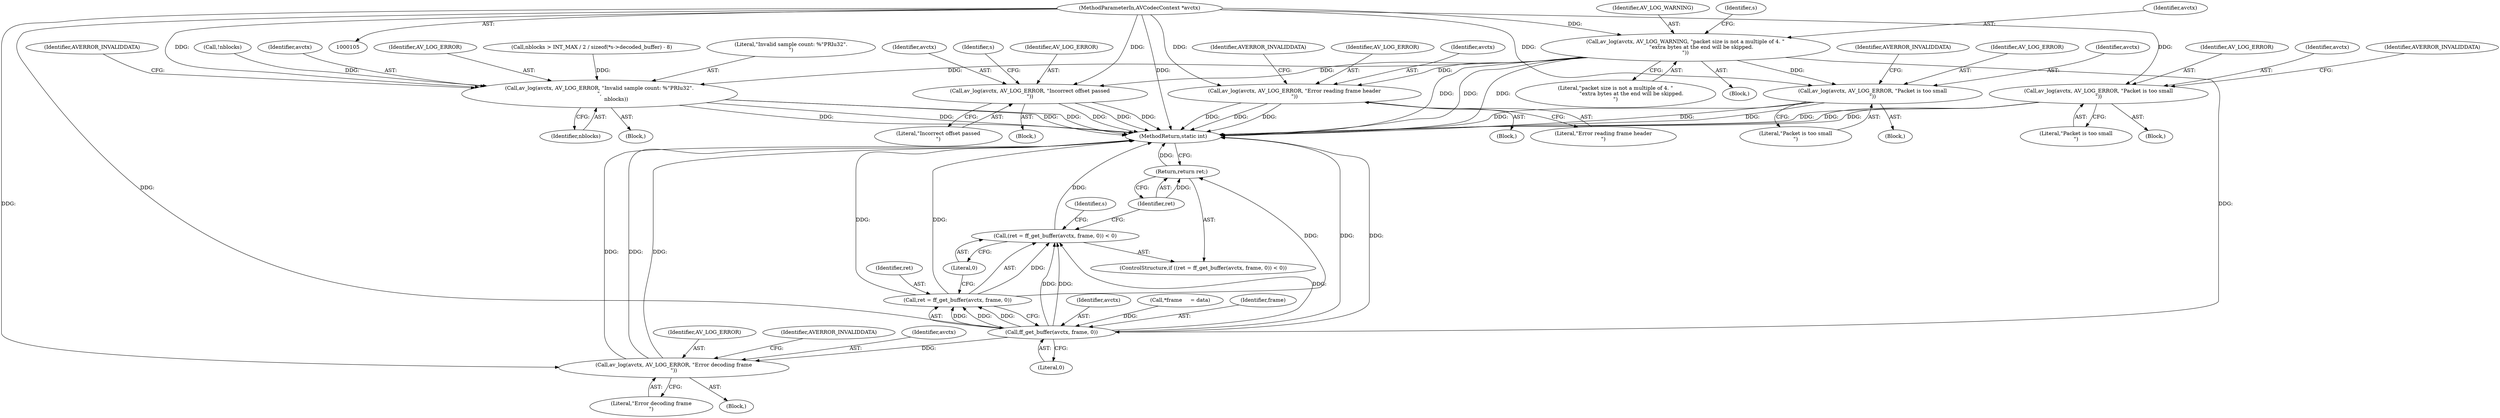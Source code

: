 digraph "0_FFmpeg_ba4beaf6149f7241c8bd85fe853318c2f6837ad0@pointer" {
"1000106" [label="(MethodParameterIn,AVCodecContext *avctx)"];
"1000169" [label="(Call,av_log(avctx, AV_LOG_ERROR, \"Packet is too small\n\"))"];
"1000189" [label="(Call,av_log(avctx, AV_LOG_WARNING, \"packet size is not a multiple of 4. \"\n                   \"extra bytes at the end will be skipped.\n\"))"];
"1000286" [label="(Call,av_log(avctx, AV_LOG_ERROR, \"Incorrect offset passed\n\"))"];
"1000308" [label="(Call,av_log(avctx, AV_LOG_ERROR, \"Packet is too small\n\"))"];
"1000382" [label="(Call,av_log(avctx, AV_LOG_ERROR, \"Invalid sample count: %\"PRIu32\".\n\",\n                    nblocks))"];
"1000395" [label="(Call,av_log(avctx, AV_LOG_ERROR, \"Error reading frame header\n\"))"];
"1000512" [label="(Call,ff_get_buffer(avctx, frame, 0))"];
"1000509" [label="(Call,(ret = ff_get_buffer(avctx, frame, 0)) < 0)"];
"1000510" [label="(Call,ret = ff_get_buffer(avctx, frame, 0))"];
"1000517" [label="(Return,return ret;)"];
"1000554" [label="(Call,av_log(avctx, AV_LOG_ERROR, \"Error decoding frame\n\"))"];
"1000557" [label="(Literal,\"Error decoding frame\n\")"];
"1000189" [label="(Call,av_log(avctx, AV_LOG_WARNING, \"packet size is not a multiple of 4. \"\n                   \"extra bytes at the end will be skipped.\n\"))"];
"1000307" [label="(Block,)"];
"1000513" [label="(Identifier,avctx)"];
"1000112" [label="(Call,*frame     = data)"];
"1000366" [label="(Call,!nblocks)"];
"1000400" [label="(Identifier,AVERROR_INVALIDDATA)"];
"1000556" [label="(Identifier,AV_LOG_ERROR)"];
"1000719" [label="(MethodReturn,static int)"];
"1000171" [label="(Identifier,AV_LOG_ERROR)"];
"1000518" [label="(Identifier,ret)"];
"1000511" [label="(Identifier,ret)"];
"1000191" [label="(Identifier,AV_LOG_WARNING)"];
"1000169" [label="(Call,av_log(avctx, AV_LOG_ERROR, \"Packet is too small\n\"))"];
"1000394" [label="(Block,)"];
"1000383" [label="(Identifier,avctx)"];
"1000397" [label="(Identifier,AV_LOG_ERROR)"];
"1000313" [label="(Identifier,AVERROR_INVALIDDATA)"];
"1000170" [label="(Identifier,avctx)"];
"1000384" [label="(Identifier,AV_LOG_ERROR)"];
"1000196" [label="(Identifier,s)"];
"1000368" [label="(Call,nblocks > INT_MAX / 2 / sizeof(*s->decoded_buffer) - 8)"];
"1000382" [label="(Call,av_log(avctx, AV_LOG_ERROR, \"Invalid sample count: %\"PRIu32\".\n\",\n                    nblocks))"];
"1000174" [label="(Identifier,AVERROR_INVALIDDATA)"];
"1000311" [label="(Literal,\"Packet is too small\n\")"];
"1000192" [label="(Literal,\"packet size is not a multiple of 4. \"\n                   \"extra bytes at the end will be skipped.\n\")"];
"1000310" [label="(Identifier,AV_LOG_ERROR)"];
"1000285" [label="(Block,)"];
"1000188" [label="(Block,)"];
"1000510" [label="(Call,ret = ff_get_buffer(avctx, frame, 0))"];
"1000395" [label="(Call,av_log(avctx, AV_LOG_ERROR, \"Error reading frame header\n\"))"];
"1000398" [label="(Literal,\"Error reading frame header\n\")"];
"1000515" [label="(Literal,0)"];
"1000289" [label="(Literal,\"Incorrect offset passed\n\")"];
"1000559" [label="(Identifier,AVERROR_INVALIDDATA)"];
"1000287" [label="(Identifier,avctx)"];
"1000509" [label="(Call,(ret = ff_get_buffer(avctx, frame, 0)) < 0)"];
"1000555" [label="(Identifier,avctx)"];
"1000385" [label="(Literal,\"Invalid sample count: %\"PRIu32\".\n\")"];
"1000386" [label="(Identifier,nblocks)"];
"1000308" [label="(Call,av_log(avctx, AV_LOG_ERROR, \"Packet is too small\n\"))"];
"1000190" [label="(Identifier,avctx)"];
"1000396" [label="(Identifier,avctx)"];
"1000168" [label="(Block,)"];
"1000512" [label="(Call,ff_get_buffer(avctx, frame, 0))"];
"1000292" [label="(Identifier,s)"];
"1000388" [label="(Identifier,AVERROR_INVALIDDATA)"];
"1000548" [label="(Block,)"];
"1000381" [label="(Block,)"];
"1000554" [label="(Call,av_log(avctx, AV_LOG_ERROR, \"Error decoding frame\n\"))"];
"1000517" [label="(Return,return ret;)"];
"1000309" [label="(Identifier,avctx)"];
"1000514" [label="(Identifier,frame)"];
"1000286" [label="(Call,av_log(avctx, AV_LOG_ERROR, \"Incorrect offset passed\n\"))"];
"1000508" [label="(ControlStructure,if ((ret = ff_get_buffer(avctx, frame, 0)) < 0))"];
"1000106" [label="(MethodParameterIn,AVCodecContext *avctx)"];
"1000172" [label="(Literal,\"Packet is too small\n\")"];
"1000516" [label="(Literal,0)"];
"1000521" [label="(Identifier,s)"];
"1000288" [label="(Identifier,AV_LOG_ERROR)"];
"1000106" -> "1000105"  [label="AST: "];
"1000106" -> "1000719"  [label="DDG: "];
"1000106" -> "1000169"  [label="DDG: "];
"1000106" -> "1000189"  [label="DDG: "];
"1000106" -> "1000286"  [label="DDG: "];
"1000106" -> "1000308"  [label="DDG: "];
"1000106" -> "1000382"  [label="DDG: "];
"1000106" -> "1000395"  [label="DDG: "];
"1000106" -> "1000512"  [label="DDG: "];
"1000106" -> "1000554"  [label="DDG: "];
"1000169" -> "1000168"  [label="AST: "];
"1000169" -> "1000172"  [label="CFG: "];
"1000170" -> "1000169"  [label="AST: "];
"1000171" -> "1000169"  [label="AST: "];
"1000172" -> "1000169"  [label="AST: "];
"1000174" -> "1000169"  [label="CFG: "];
"1000169" -> "1000719"  [label="DDG: "];
"1000169" -> "1000719"  [label="DDG: "];
"1000169" -> "1000719"  [label="DDG: "];
"1000189" -> "1000188"  [label="AST: "];
"1000189" -> "1000192"  [label="CFG: "];
"1000190" -> "1000189"  [label="AST: "];
"1000191" -> "1000189"  [label="AST: "];
"1000192" -> "1000189"  [label="AST: "];
"1000196" -> "1000189"  [label="CFG: "];
"1000189" -> "1000719"  [label="DDG: "];
"1000189" -> "1000719"  [label="DDG: "];
"1000189" -> "1000719"  [label="DDG: "];
"1000189" -> "1000286"  [label="DDG: "];
"1000189" -> "1000308"  [label="DDG: "];
"1000189" -> "1000382"  [label="DDG: "];
"1000189" -> "1000395"  [label="DDG: "];
"1000189" -> "1000512"  [label="DDG: "];
"1000286" -> "1000285"  [label="AST: "];
"1000286" -> "1000289"  [label="CFG: "];
"1000287" -> "1000286"  [label="AST: "];
"1000288" -> "1000286"  [label="AST: "];
"1000289" -> "1000286"  [label="AST: "];
"1000292" -> "1000286"  [label="CFG: "];
"1000286" -> "1000719"  [label="DDG: "];
"1000286" -> "1000719"  [label="DDG: "];
"1000286" -> "1000719"  [label="DDG: "];
"1000308" -> "1000307"  [label="AST: "];
"1000308" -> "1000311"  [label="CFG: "];
"1000309" -> "1000308"  [label="AST: "];
"1000310" -> "1000308"  [label="AST: "];
"1000311" -> "1000308"  [label="AST: "];
"1000313" -> "1000308"  [label="CFG: "];
"1000308" -> "1000719"  [label="DDG: "];
"1000308" -> "1000719"  [label="DDG: "];
"1000308" -> "1000719"  [label="DDG: "];
"1000382" -> "1000381"  [label="AST: "];
"1000382" -> "1000386"  [label="CFG: "];
"1000383" -> "1000382"  [label="AST: "];
"1000384" -> "1000382"  [label="AST: "];
"1000385" -> "1000382"  [label="AST: "];
"1000386" -> "1000382"  [label="AST: "];
"1000388" -> "1000382"  [label="CFG: "];
"1000382" -> "1000719"  [label="DDG: "];
"1000382" -> "1000719"  [label="DDG: "];
"1000382" -> "1000719"  [label="DDG: "];
"1000382" -> "1000719"  [label="DDG: "];
"1000368" -> "1000382"  [label="DDG: "];
"1000366" -> "1000382"  [label="DDG: "];
"1000395" -> "1000394"  [label="AST: "];
"1000395" -> "1000398"  [label="CFG: "];
"1000396" -> "1000395"  [label="AST: "];
"1000397" -> "1000395"  [label="AST: "];
"1000398" -> "1000395"  [label="AST: "];
"1000400" -> "1000395"  [label="CFG: "];
"1000395" -> "1000719"  [label="DDG: "];
"1000395" -> "1000719"  [label="DDG: "];
"1000395" -> "1000719"  [label="DDG: "];
"1000512" -> "1000510"  [label="AST: "];
"1000512" -> "1000515"  [label="CFG: "];
"1000513" -> "1000512"  [label="AST: "];
"1000514" -> "1000512"  [label="AST: "];
"1000515" -> "1000512"  [label="AST: "];
"1000510" -> "1000512"  [label="CFG: "];
"1000512" -> "1000719"  [label="DDG: "];
"1000512" -> "1000719"  [label="DDG: "];
"1000512" -> "1000509"  [label="DDG: "];
"1000512" -> "1000509"  [label="DDG: "];
"1000512" -> "1000509"  [label="DDG: "];
"1000512" -> "1000510"  [label="DDG: "];
"1000512" -> "1000510"  [label="DDG: "];
"1000512" -> "1000510"  [label="DDG: "];
"1000112" -> "1000512"  [label="DDG: "];
"1000512" -> "1000554"  [label="DDG: "];
"1000509" -> "1000508"  [label="AST: "];
"1000509" -> "1000516"  [label="CFG: "];
"1000510" -> "1000509"  [label="AST: "];
"1000516" -> "1000509"  [label="AST: "];
"1000518" -> "1000509"  [label="CFG: "];
"1000521" -> "1000509"  [label="CFG: "];
"1000509" -> "1000719"  [label="DDG: "];
"1000510" -> "1000509"  [label="DDG: "];
"1000511" -> "1000510"  [label="AST: "];
"1000516" -> "1000510"  [label="CFG: "];
"1000510" -> "1000719"  [label="DDG: "];
"1000510" -> "1000719"  [label="DDG: "];
"1000510" -> "1000517"  [label="DDG: "];
"1000517" -> "1000508"  [label="AST: "];
"1000517" -> "1000518"  [label="CFG: "];
"1000518" -> "1000517"  [label="AST: "];
"1000719" -> "1000517"  [label="CFG: "];
"1000517" -> "1000719"  [label="DDG: "];
"1000518" -> "1000517"  [label="DDG: "];
"1000554" -> "1000548"  [label="AST: "];
"1000554" -> "1000557"  [label="CFG: "];
"1000555" -> "1000554"  [label="AST: "];
"1000556" -> "1000554"  [label="AST: "];
"1000557" -> "1000554"  [label="AST: "];
"1000559" -> "1000554"  [label="CFG: "];
"1000554" -> "1000719"  [label="DDG: "];
"1000554" -> "1000719"  [label="DDG: "];
"1000554" -> "1000719"  [label="DDG: "];
}
